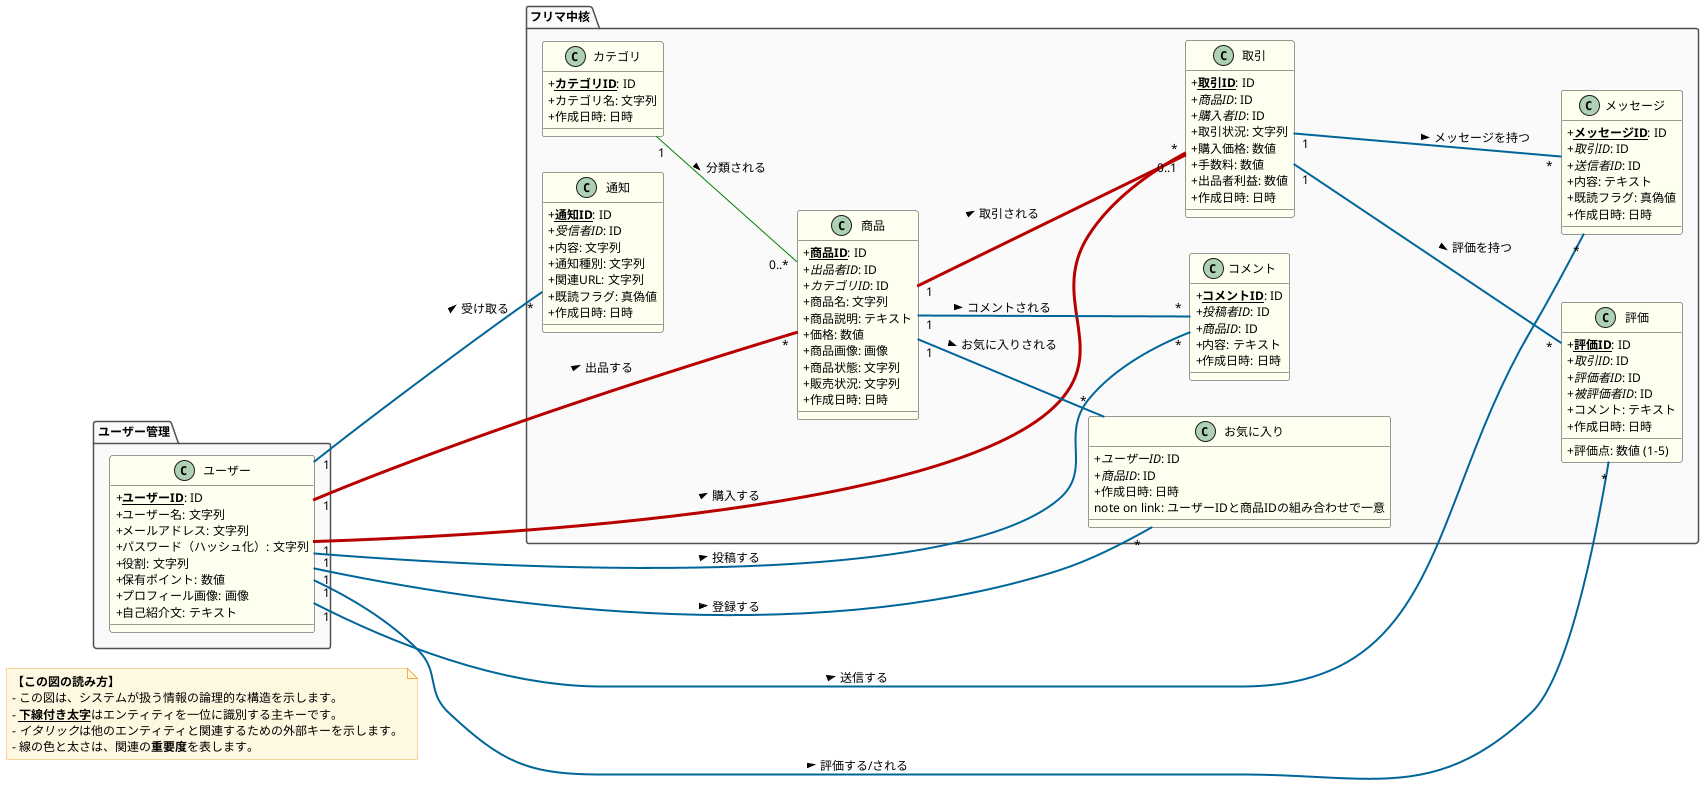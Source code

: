 @startuml 論理データモデル図_最終版

' === デザイン調整 (skinparam) ===
skinparam {
    BackgroundColor #FFFFFF
    ArrowColor #505050
    shadowing false
    ClassAttributeIconSize 0
    ClassBorderColor #333333
    ClassBackgroundColor #FFFFF0
    PackageBorderColor #505050
    PackageBackgroundColor #FAFAFA
    NoteBorderColor #F0AD4E
    NoteBackgroundColor #FFF8E1
    DefaultFontName "Yu Gothic UI"
    DefaultFontSize 12
}

' === レイアウト方向を左から右へ明確に指定 ===
left to right direction

' === 全体への注釈: この図の読み方 ===
note as N1
  <b>【この図の読み方】</b>
  - この図は、システムが扱う情報の論理的な構造を示します。
  - <u><b>下線付き太字</b></u>はエンティティを一位に識別する主キーです。
  - <i>イタリック</i>は他のエンティティと関連するための外部キーを示します。
  - 線の色と太さは、関連の<b>重要度</b>を表します。
end note

' ===================================
' === ユーザー管理ドメイン ===
' ===================================
package "ユーザー管理" {
    class ユーザー {
      + <u><b>ユーザーID</b></u>: ID
      + ユーザー名: 文字列
      + メールアドレス: 文字列
      + パスワード（ハッシュ化）: 文字列
      + 役割: 文字列
      + 保有ポイント: 数値
      + プロフィール画像: 画像
      + 自己紹介文: テキスト
    }
}

' ===================================
' === フリマ中核ドメイン ===
' ===================================
package "フリマ中核" {
    class カテゴリ {
        + <u><b>カテゴリID</b></u>: ID
        + カテゴリ名: 文字列
        + 作成日時: 日時
    }

    class 商品 {
        + <u><b>商品ID</b></u>: ID
        + <i>出品者ID</i>: ID
        + <i>カテゴリID</i>: ID
        + 商品名: 文字列
        + 商品説明: テキスト
        + 価格: 数値
        + 商品画像: 画像
        + 商品状態: 文字列
        + 販売状況: 文字列
        + 作成日時: 日時
    }

    class 取引 {
        + <u><b>取引ID</b></u>: ID
        + <i>商品ID</i>: ID
        + <i>購入者ID</i>: ID
        + 取引状況: 文字列
        + 購入価格: 数値
        + 手数料: 数値
        + 出品者利益: 数値
        + 作成日時: 日時
    }

    class コメント {
        + <u><b>コメントID</b></u>: ID
        + <i>投稿者ID</i>: ID
        + <i>商品ID</i>: ID
        + 内容: テキスト
        + 作成日時: 日時
    }

    class お気に入り {
        + <i>ユーザーID</i>: ID
        + <i>商品ID</i>: ID
        + 作成日時: 日時
        note on link: ユーザーIDと商品IDの組み合わせで一意
    }

    class メッセージ {
        + <u><b>メッセージID</b></u>: ID
        + <i>取引ID</i>: ID
        + <i>送信者ID</i>: ID
        + 内容: テキスト
        + 既読フラグ: 真偽値
        + 作成日時: 日時
    }

    class 評価 {
        + <u><b>評価ID</b></u>: ID
        + <i>取引ID</i>: ID
        + <i>評価者ID</i>: ID
        + <i>被評価者ID</i>: ID
        + 評価点: 数値 (1-5)
        + コメント: テキスト
        + 作成日時: 日時
    }

    class 通知 {
        + <u><b>通知ID</b></u>: ID
        + <i>受信者ID</i>: ID
        + 内容: 文字列
        + 通知種別: 文字列
        + 関連URL: 文字列
        + 既読フラグ: 真偽値
        + 作成日時: 日時
    }
}

' --- エンティティ間の関連を定義 ---

' ■ 主要な関連 (赤 / 太さ:3)
ユーザー "1" -[#B80000,thickness=3]- "*" 商品 : > 出品する
ユーザー "1" -[#B80000,thickness=3]- "*" 取引 : > 購入する
商品 "1" -[#B80000,thickness=3]- "0..1" 取引 : > 取引される

' ■ 従属的な関連 (青 / 太さ:2)
ユーザー "1" -[#006699,thickness=2]- "*" コメント : > 投稿する
ユーザー "1" -[#006699,thickness=2]- "*" お気に入り : > 登録する
ユーザー "1" -[#006699,thickness=2]- "*" メッセージ : > 送信する
ユーザー "1" -[#006699,thickness=2]- "*" 評価 : > 評価する/される
ユーザー "1" -[#006699,thickness=2]- "*" 通知 : > 受け取る

商品 "1" -[#006699,thickness=2]- "*" コメント : > コメントされる
商品 "1" -[#006699,thickness=2]- "*" お気に入り : > お気に入りされる

取引 "1" -[#006699,thickness=2]- "*" メッセージ : > メッセージを持つ
取引 "1" -[#006699,thickness=2]- "*" 評価 : > 評価を持つ

' ■ マスタ参照 (緑 / 太さ:1)
カテゴリ "1" -[#008000,thickness=1]- "0..*" 商品 : > 分類される

@enduml